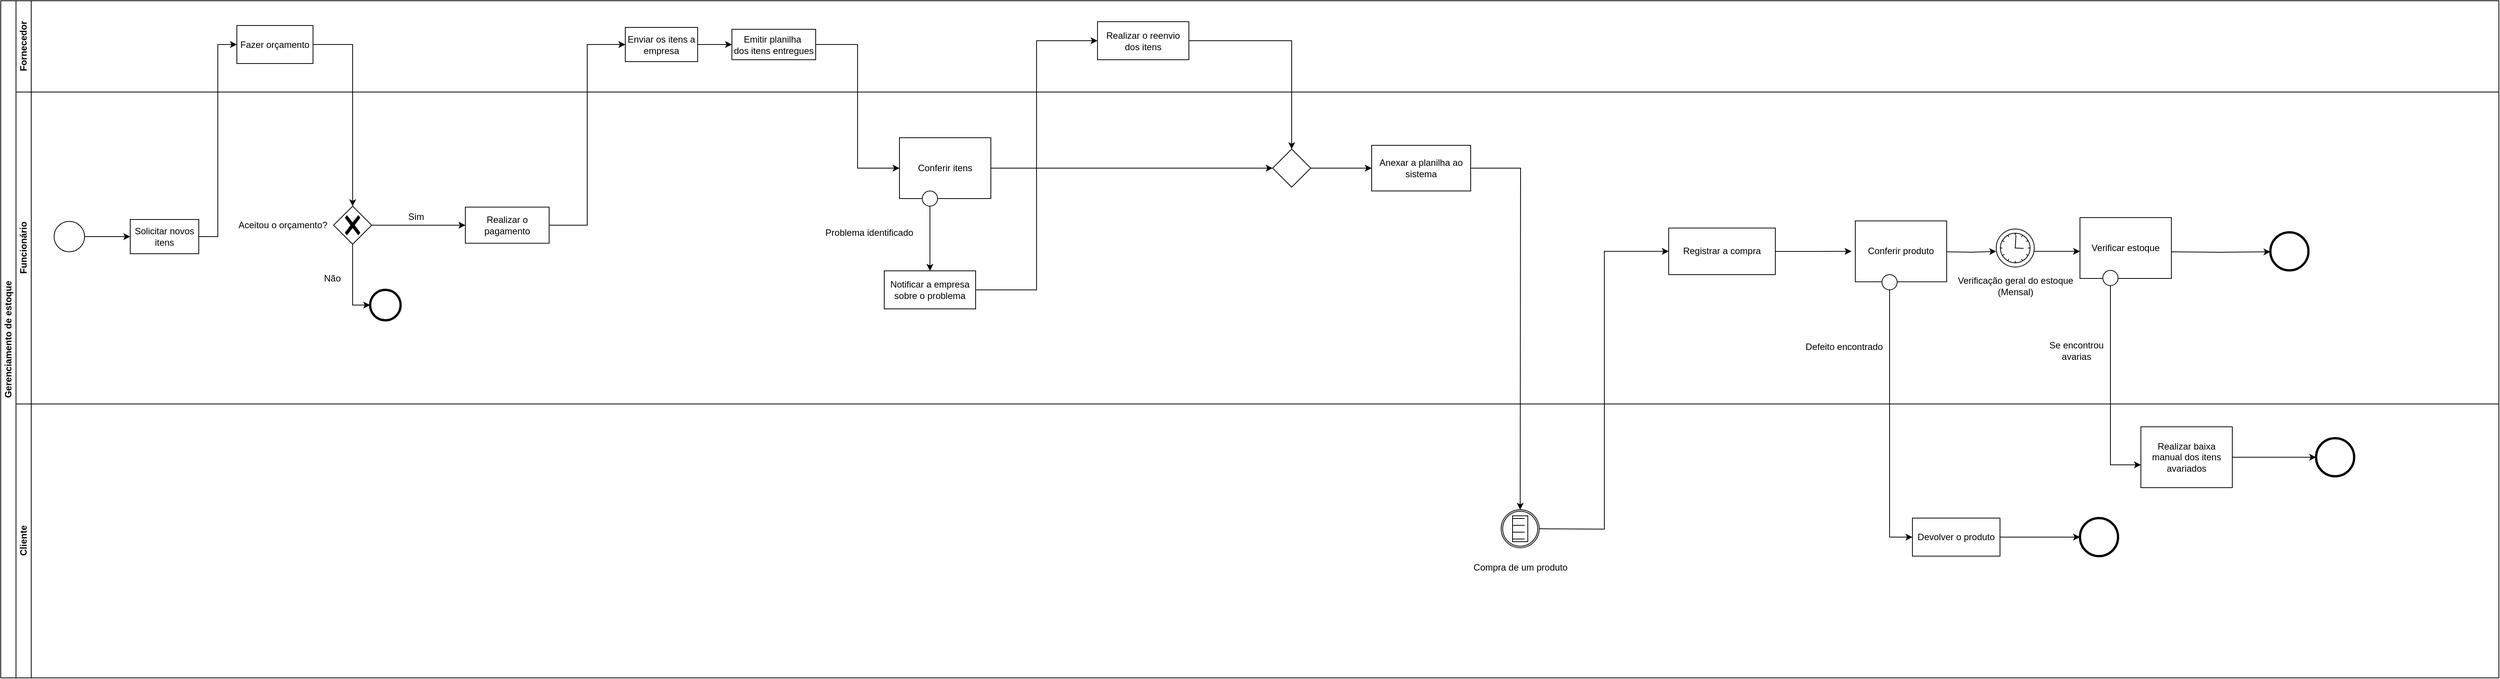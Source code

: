 <mxfile version="26.0.16">
  <diagram name="Página-1" id="FCwcGCLOJQf3Mx8vpKG1">
    <mxGraphModel dx="3160" dy="1740" grid="1" gridSize="10" guides="1" tooltips="1" connect="1" arrows="1" fold="1" page="1" pageScale="1" pageWidth="827" pageHeight="1169" math="0" shadow="0">
      <root>
        <mxCell id="0" />
        <mxCell id="1" parent="0" />
        <mxCell id="Kvqob32TptwqIM1SL_cT-1" value="Gerenciamento de estoque" style="swimlane;html=1;childLayout=stackLayout;resizeParent=1;resizeParentMax=0;horizontal=0;startSize=20;horizontalStack=0;whiteSpace=wrap;" parent="1" vertex="1">
          <mxGeometry x="340" y="450" width="3280" height="890" as="geometry" />
        </mxCell>
        <mxCell id="Kvqob32TptwqIM1SL_cT-2" value="Fornecedor" style="swimlane;html=1;startSize=20;horizontal=0;" parent="Kvqob32TptwqIM1SL_cT-1" vertex="1">
          <mxGeometry x="20" width="3260" height="120" as="geometry" />
        </mxCell>
        <mxCell id="Kvqob32TptwqIM1SL_cT-15" value="Enviar os itens a empresa" style="points=[[0.25,0,0],[0.5,0,0],[0.75,0,0],[1,0.25,0],[1,0.5,0],[1,0.75,0],[0.75,1,0],[0.5,1,0],[0.25,1,0],[0,0.75,0],[0,0.5,0],[0,0.25,0]];shape=mxgraph.bpmn.task2;whiteSpace=wrap;rectStyle=rounded;size=10;html=1;container=1;expand=0;collapsible=0;taskMarker=abstract;" parent="Kvqob32TptwqIM1SL_cT-2" vertex="1">
          <mxGeometry x="800" y="35" width="95" height="45" as="geometry" />
        </mxCell>
        <mxCell id="Kvqob32TptwqIM1SL_cT-18" value="Emitir planilha&amp;nbsp;&lt;div&gt;dos itens entregues&lt;/div&gt;" style="points=[[0.25,0,0],[0.5,0,0],[0.75,0,0],[1,0.25,0],[1,0.5,0],[1,0.75,0],[0.75,1,0],[0.5,1,0],[0.25,1,0],[0,0.75,0],[0,0.5,0],[0,0.25,0]];shape=mxgraph.bpmn.task2;whiteSpace=wrap;rectStyle=rounded;size=10;html=1;container=1;expand=0;collapsible=0;taskMarker=abstract;" parent="Kvqob32TptwqIM1SL_cT-2" vertex="1">
          <mxGeometry x="940" y="37.5" width="110" height="40" as="geometry" />
        </mxCell>
        <mxCell id="Kvqob32TptwqIM1SL_cT-19" style="edgeStyle=orthogonalEdgeStyle;rounded=0;orthogonalLoop=1;jettySize=auto;html=1;entryX=0;entryY=0.5;entryDx=0;entryDy=0;entryPerimeter=0;" parent="Kvqob32TptwqIM1SL_cT-2" source="Kvqob32TptwqIM1SL_cT-15" target="Kvqob32TptwqIM1SL_cT-18" edge="1">
          <mxGeometry relative="1" as="geometry" />
        </mxCell>
        <mxCell id="Kvqob32TptwqIM1SL_cT-24" value="Fazer orçamento" style="points=[[0.25,0,0],[0.5,0,0],[0.75,0,0],[1,0.25,0],[1,0.5,0],[1,0.75,0],[0.75,1,0],[0.5,1,0],[0.25,1,0],[0,0.75,0],[0,0.5,0],[0,0.25,0]];shape=mxgraph.bpmn.task2;whiteSpace=wrap;rectStyle=rounded;size=10;html=1;container=1;expand=0;collapsible=0;taskMarker=abstract;" parent="Kvqob32TptwqIM1SL_cT-2" vertex="1">
          <mxGeometry x="290" y="32.5" width="100" height="50" as="geometry" />
        </mxCell>
        <mxCell id="Kvqob32TptwqIM1SL_cT-69" value="Realizar o reenvio dos itens" style="points=[[0.25,0,0],[0.5,0,0],[0.75,0,0],[1,0.25,0],[1,0.5,0],[1,0.75,0],[0.75,1,0],[0.5,1,0],[0.25,1,0],[0,0.75,0],[0,0.5,0],[0,0.25,0]];shape=mxgraph.bpmn.task2;whiteSpace=wrap;rectStyle=rounded;size=10;html=1;container=1;expand=0;collapsible=0;taskMarker=abstract;" parent="Kvqob32TptwqIM1SL_cT-2" vertex="1">
          <mxGeometry x="1420" y="27.5" width="120" height="50" as="geometry" />
        </mxCell>
        <mxCell id="Kvqob32TptwqIM1SL_cT-3" value="Funcionário" style="swimlane;html=1;startSize=20;horizontal=0;" parent="Kvqob32TptwqIM1SL_cT-1" vertex="1">
          <mxGeometry x="20" y="120" width="3260" height="410" as="geometry" />
        </mxCell>
        <mxCell id="Kvqob32TptwqIM1SL_cT-11" value="" style="points=[[0.145,0.145,0],[0.5,0,0],[0.855,0.145,0],[1,0.5,0],[0.855,0.855,0],[0.5,1,0],[0.145,0.855,0],[0,0.5,0]];shape=mxgraph.bpmn.event;html=1;verticalLabelPosition=bottom;labelBackgroundColor=#ffffff;verticalAlign=top;align=center;perimeter=ellipsePerimeter;outlineConnect=0;aspect=fixed;outline=standard;symbol=general;" parent="Kvqob32TptwqIM1SL_cT-3" vertex="1">
          <mxGeometry x="50" y="170" width="40" height="40" as="geometry" />
        </mxCell>
        <mxCell id="Kvqob32TptwqIM1SL_cT-13" value="Solicitar novos itens" style="points=[[0.25,0,0],[0.5,0,0],[0.75,0,0],[1,0.25,0],[1,0.5,0],[1,0.75,0],[0.75,1,0],[0.5,1,0],[0.25,1,0],[0,0.75,0],[0,0.5,0],[0,0.25,0]];shape=mxgraph.bpmn.task2;whiteSpace=wrap;rectStyle=rounded;size=10;html=1;container=1;expand=0;collapsible=0;taskMarker=abstract;" parent="Kvqob32TptwqIM1SL_cT-3" vertex="1">
          <mxGeometry x="150" y="167.5" width="90" height="45" as="geometry" />
        </mxCell>
        <mxCell id="Kvqob32TptwqIM1SL_cT-14" style="edgeStyle=orthogonalEdgeStyle;rounded=0;orthogonalLoop=1;jettySize=auto;html=1;entryX=0;entryY=0.5;entryDx=0;entryDy=0;entryPerimeter=0;" parent="Kvqob32TptwqIM1SL_cT-3" source="Kvqob32TptwqIM1SL_cT-11" target="Kvqob32TptwqIM1SL_cT-13" edge="1">
          <mxGeometry relative="1" as="geometry" />
        </mxCell>
        <mxCell id="Kvqob32TptwqIM1SL_cT-43" style="edgeStyle=orthogonalEdgeStyle;rounded=0;orthogonalLoop=1;jettySize=auto;html=1;entryX=0;entryY=0.5;entryDx=0;entryDy=0;entryPerimeter=0;" parent="Kvqob32TptwqIM1SL_cT-3" source="Kvqob32TptwqIM1SL_cT-28" target="Kvqob32TptwqIM1SL_cT-33" edge="1">
          <mxGeometry relative="1" as="geometry">
            <mxPoint x="442" y="310" as="targetPoint" />
          </mxGeometry>
        </mxCell>
        <mxCell id="Kvqob32TptwqIM1SL_cT-28" value="" style="points=[[0.25,0.25,0],[0.5,0,0],[0.75,0.25,0],[1,0.5,0],[0.75,0.75,0],[0.5,1,0],[0.25,0.75,0],[0,0.5,0]];shape=mxgraph.bpmn.gateway2;html=1;verticalLabelPosition=bottom;labelBackgroundColor=#ffffff;verticalAlign=top;align=center;perimeter=rhombusPerimeter;outlineConnect=0;outline=none;symbol=none;gwType=exclusive;" parent="Kvqob32TptwqIM1SL_cT-3" vertex="1">
          <mxGeometry x="417" y="150" width="50" height="50" as="geometry" />
        </mxCell>
        <mxCell id="Kvqob32TptwqIM1SL_cT-32" value="Aceitou o orçamento?" style="text;html=1;align=center;verticalAlign=middle;resizable=0;points=[];autosize=1;strokeColor=none;fillColor=none;" parent="Kvqob32TptwqIM1SL_cT-3" vertex="1">
          <mxGeometry x="280" y="160" width="140" height="30" as="geometry" />
        </mxCell>
        <mxCell id="Kvqob32TptwqIM1SL_cT-33" value="" style="points=[[0.145,0.145,0],[0.5,0,0],[0.855,0.145,0],[1,0.5,0],[0.855,0.855,0],[0.5,1,0],[0.145,0.855,0],[0,0.5,0]];shape=mxgraph.bpmn.event;html=1;verticalLabelPosition=bottom;labelBackgroundColor=#ffffff;verticalAlign=top;align=center;perimeter=ellipsePerimeter;outlineConnect=0;aspect=fixed;outline=end;symbol=terminate2;" parent="Kvqob32TptwqIM1SL_cT-3" vertex="1">
          <mxGeometry x="465" y="260" width="40" height="40" as="geometry" />
        </mxCell>
        <mxCell id="Kvqob32TptwqIM1SL_cT-35" value="Não" style="text;html=1;align=center;verticalAlign=middle;resizable=0;points=[];autosize=1;strokeColor=none;fillColor=none;" parent="Kvqob32TptwqIM1SL_cT-3" vertex="1">
          <mxGeometry x="390" y="230" width="50" height="30" as="geometry" />
        </mxCell>
        <mxCell id="Kvqob32TptwqIM1SL_cT-37" value="Sim" style="text;html=1;align=center;verticalAlign=middle;resizable=0;points=[];autosize=1;strokeColor=none;fillColor=none;" parent="Kvqob32TptwqIM1SL_cT-3" vertex="1">
          <mxGeometry x="505" y="148.75" width="40" height="30" as="geometry" />
        </mxCell>
        <mxCell id="Kvqob32TptwqIM1SL_cT-45" value="" style="edgeStyle=orthogonalEdgeStyle;rounded=0;orthogonalLoop=1;jettySize=auto;html=1;" parent="Kvqob32TptwqIM1SL_cT-3" source="Kvqob32TptwqIM1SL_cT-28" target="Kvqob32TptwqIM1SL_cT-38" edge="1">
          <mxGeometry relative="1" as="geometry">
            <mxPoint x="1010" y="755" as="targetPoint" />
            <mxPoint x="827" y="745" as="sourcePoint" />
          </mxGeometry>
        </mxCell>
        <mxCell id="Kvqob32TptwqIM1SL_cT-38" value="Realizar o pagamento" style="points=[[0.25,0,0],[0.5,0,0],[0.75,0,0],[1,0.25,0],[1,0.5,0],[1,0.75,0],[0.75,1,0],[0.5,1,0],[0.25,1,0],[0,0.75,0],[0,0.5,0],[0,0.25,0]];shape=mxgraph.bpmn.task2;whiteSpace=wrap;rectStyle=rounded;size=10;html=1;container=1;expand=0;collapsible=0;taskMarker=abstract;" parent="Kvqob32TptwqIM1SL_cT-3" vertex="1">
          <mxGeometry x="590" y="151.25" width="110" height="47.5" as="geometry" />
        </mxCell>
        <mxCell id="Kvqob32TptwqIM1SL_cT-60" value="Problema identificado" style="text;html=1;align=center;verticalAlign=middle;resizable=0;points=[];autosize=1;strokeColor=none;fillColor=none;" parent="Kvqob32TptwqIM1SL_cT-3" vertex="1">
          <mxGeometry x="1050" y="170" width="140" height="30" as="geometry" />
        </mxCell>
        <mxCell id="Kvqob32TptwqIM1SL_cT-61" value="Notificar a empresa sobre o problema" style="points=[[0.25,0,0],[0.5,0,0],[0.75,0,0],[1,0.25,0],[1,0.5,0],[1,0.75,0],[0.75,1,0],[0.5,1,0],[0.25,1,0],[0,0.75,0],[0,0.5,0],[0,0.25,0]];shape=mxgraph.bpmn.task2;whiteSpace=wrap;rectStyle=rounded;size=10;html=1;container=1;expand=0;collapsible=0;taskMarker=abstract;" parent="Kvqob32TptwqIM1SL_cT-3" vertex="1">
          <mxGeometry x="1140" y="235" width="120" height="50" as="geometry" />
        </mxCell>
        <mxCell id="Kvqob32TptwqIM1SL_cT-76" value="Anexar a planilha ao sistema" style="points=[[0.25,0,0],[0.5,0,0],[0.75,0,0],[1,0.25,0],[1,0.5,0],[1,0.75,0],[0.75,1,0],[0.5,1,0],[0.25,1,0],[0,0.75,0],[0,0.5,0],[0,0.25,0]];shape=mxgraph.bpmn.task2;whiteSpace=wrap;rectStyle=rounded;size=10;html=1;container=1;expand=0;collapsible=0;taskMarker=abstract;" parent="Kvqob32TptwqIM1SL_cT-3" vertex="1">
          <mxGeometry x="1780" y="70" width="130" height="60" as="geometry" />
        </mxCell>
        <mxCell id="Kvqob32TptwqIM1SL_cT-84" value="Registrar a compra" style="points=[[0.25,0,0],[0.5,0,0],[0.75,0,0],[1,0.25,0],[1,0.5,0],[1,0.75,0],[0.75,1,0],[0.5,1,0],[0.25,1,0],[0,0.75,0],[0,0.5,0],[0,0.25,0]];shape=mxgraph.bpmn.task2;whiteSpace=wrap;rectStyle=rounded;size=10;html=1;container=1;expand=0;collapsible=0;taskMarker=abstract;" parent="Kvqob32TptwqIM1SL_cT-3" vertex="1">
          <mxGeometry x="2170" y="178.75" width="140" height="61.25" as="geometry" />
        </mxCell>
        <mxCell id="Kvqob32TptwqIM1SL_cT-87" style="edgeStyle=orthogonalEdgeStyle;rounded=0;orthogonalLoop=1;jettySize=auto;html=1;entryX=0;entryY=0.5;entryDx=0;entryDy=0;entryPerimeter=0;" parent="Kvqob32TptwqIM1SL_cT-3" source="Kvqob32TptwqIM1SL_cT-84" edge="1">
          <mxGeometry relative="1" as="geometry">
            <mxPoint x="2410" y="209.38" as="targetPoint" />
          </mxGeometry>
        </mxCell>
        <mxCell id="Kvqob32TptwqIM1SL_cT-91" value="Defeito encontrado" style="text;html=1;align=center;verticalAlign=middle;resizable=0;points=[];autosize=1;strokeColor=none;fillColor=none;" parent="Kvqob32TptwqIM1SL_cT-3" vertex="1">
          <mxGeometry x="2340" y="320" width="120" height="30" as="geometry" />
        </mxCell>
        <mxCell id="Kvqob32TptwqIM1SL_cT-102" style="edgeStyle=orthogonalEdgeStyle;rounded=0;orthogonalLoop=1;jettySize=auto;html=1;entryX=0;entryY=0.5;entryDx=0;entryDy=0;entryPerimeter=0;" parent="Kvqob32TptwqIM1SL_cT-3" edge="1">
          <mxGeometry relative="1" as="geometry">
            <mxPoint x="2650.0" y="209.4" as="sourcePoint" />
            <mxPoint x="2710.0" y="209.38" as="targetPoint" />
          </mxGeometry>
        </mxCell>
        <mxCell id="Kvqob32TptwqIM1SL_cT-113" style="edgeStyle=orthogonalEdgeStyle;rounded=0;orthogonalLoop=1;jettySize=auto;html=1;entryX=0;entryY=0.5;entryDx=0;entryDy=0;entryPerimeter=0;" parent="Kvqob32TptwqIM1SL_cT-3" edge="1">
          <mxGeometry relative="1" as="geometry">
            <mxPoint x="2600" y="209.37" as="targetPoint" />
            <mxPoint x="2535.0" y="210" as="sourcePoint" />
          </mxGeometry>
        </mxCell>
        <mxCell id="Kvqob32TptwqIM1SL_cT-200" style="edgeStyle=orthogonalEdgeStyle;rounded=0;orthogonalLoop=1;jettySize=auto;html=1;" parent="Kvqob32TptwqIM1SL_cT-3" edge="1">
          <mxGeometry relative="1" as="geometry">
            <mxPoint x="2960.0" y="210" as="targetPoint" />
            <mxPoint x="2830.0" y="210.053" as="sourcePoint" />
          </mxGeometry>
        </mxCell>
        <mxCell id="Kvqob32TptwqIM1SL_cT-105" value="Se encontrou&lt;div&gt;avarias&lt;/div&gt;" style="text;html=1;align=center;verticalAlign=middle;resizable=0;points=[];autosize=1;strokeColor=none;fillColor=none;" parent="Kvqob32TptwqIM1SL_cT-3" vertex="1">
          <mxGeometry x="2660" y="320" width="90" height="40" as="geometry" />
        </mxCell>
        <mxCell id="Kvqob32TptwqIM1SL_cT-167" value="Verificação geral do estoque&lt;div&gt;(Mensal)&lt;/div&gt;" style="text;html=1;align=center;verticalAlign=middle;resizable=0;points=[];autosize=1;strokeColor=none;fillColor=none;" parent="Kvqob32TptwqIM1SL_cT-3" vertex="1">
          <mxGeometry x="2540" y="235" width="170" height="40" as="geometry" />
        </mxCell>
        <mxCell id="Kvqob32TptwqIM1SL_cT-184" value="Conferir itens" style="points=[[0.25,0,0],[0.5,0,0],[0.75,0,0],[1,0.25,0],[1,0.5,0],[1,0.75,0],[0.75,1,0],[0.5,1,0],[0.25,1,0],[0,0.75,0],[0,0.5,0],[0,0.25,0]];shape=mxgraph.bpmn.task2;whiteSpace=wrap;rectStyle=rounded;size=10;html=1;container=1;expand=0;collapsible=0;taskMarker=abstract;" parent="Kvqob32TptwqIM1SL_cT-3" vertex="1">
          <mxGeometry x="1160" y="60" width="120" height="80" as="geometry" />
        </mxCell>
        <mxCell id="Kvqob32TptwqIM1SL_cT-185" value="" style="points=[[0.145,0.145,0],[0.5,0,0],[0.855,0.145,0],[1,0.5,0],[0.855,0.855,0],[0.5,1,0],[0.145,0.855,0],[0,0.5,0]];shape=mxgraph.bpmn.event;html=1;verticalLabelPosition=bottom;labelBackgroundColor=#ffffff;verticalAlign=top;align=center;perimeter=ellipsePerimeter;outlineConnect=0;aspect=fixed;outline=standard;symbol=general;" parent="Kvqob32TptwqIM1SL_cT-184" vertex="1">
          <mxGeometry x="30" y="70" width="20" height="20" as="geometry" />
        </mxCell>
        <mxCell id="Kvqob32TptwqIM1SL_cT-187" value="" style="points=[[0.25,0.25,0],[0.5,0,0],[0.75,0.25,0],[1,0.5,0],[0.75,0.75,0],[0.5,1,0],[0.25,0.75,0],[0,0.5,0]];shape=mxgraph.bpmn.gateway2;html=1;verticalLabelPosition=bottom;labelBackgroundColor=#ffffff;verticalAlign=top;align=center;perimeter=rhombusPerimeter;outlineConnect=0;outline=none;symbol=none;" parent="Kvqob32TptwqIM1SL_cT-3" vertex="1">
          <mxGeometry x="1650" y="75" width="50" height="50" as="geometry" />
        </mxCell>
        <mxCell id="Kvqob32TptwqIM1SL_cT-190" style="edgeStyle=orthogonalEdgeStyle;rounded=0;orthogonalLoop=1;jettySize=auto;html=1;entryX=0;entryY=0.5;entryDx=0;entryDy=0;entryPerimeter=0;" parent="Kvqob32TptwqIM1SL_cT-3" source="Kvqob32TptwqIM1SL_cT-184" target="Kvqob32TptwqIM1SL_cT-187" edge="1">
          <mxGeometry relative="1" as="geometry" />
        </mxCell>
        <mxCell id="Kvqob32TptwqIM1SL_cT-191" style="edgeStyle=orthogonalEdgeStyle;rounded=0;orthogonalLoop=1;jettySize=auto;html=1;entryX=0;entryY=0.5;entryDx=0;entryDy=0;entryPerimeter=0;" parent="Kvqob32TptwqIM1SL_cT-3" source="Kvqob32TptwqIM1SL_cT-187" target="Kvqob32TptwqIM1SL_cT-76" edge="1">
          <mxGeometry relative="1" as="geometry" />
        </mxCell>
        <mxCell id="Kvqob32TptwqIM1SL_cT-196" value="" style="points=[[0.145,0.145,0],[0.5,0,0],[0.855,0.145,0],[1,0.5,0],[0.855,0.855,0],[0.5,1,0],[0.145,0.855,0],[0,0.5,0]];shape=mxgraph.bpmn.event;html=1;verticalLabelPosition=bottom;labelBackgroundColor=#ffffff;verticalAlign=top;align=center;perimeter=ellipsePerimeter;outlineConnect=0;aspect=fixed;outline=standard;symbol=timer;" parent="Kvqob32TptwqIM1SL_cT-3" vertex="1">
          <mxGeometry x="2600" y="180" width="50" height="50" as="geometry" />
        </mxCell>
        <mxCell id="Kvqob32TptwqIM1SL_cT-203" value="" style="points=[[0.145,0.145,0],[0.5,0,0],[0.855,0.145,0],[1,0.5,0],[0.855,0.855,0],[0.5,1,0],[0.145,0.855,0],[0,0.5,0]];shape=mxgraph.bpmn.event;html=1;verticalLabelPosition=bottom;labelBackgroundColor=#ffffff;verticalAlign=top;align=center;perimeter=ellipsePerimeter;outlineConnect=0;aspect=fixed;outline=end;symbol=terminate2;" parent="Kvqob32TptwqIM1SL_cT-3" vertex="1">
          <mxGeometry x="2960" y="184.38" width="50" height="50" as="geometry" />
        </mxCell>
        <mxCell id="n_YMp-TxBXc8Uk40so_w-61" value="Conferir produto" style="points=[[0.25,0,0],[0.5,0,0],[0.75,0,0],[1,0.25,0],[1,0.5,0],[1,0.75,0],[0.75,1,0],[0.5,1,0],[0.25,1,0],[0,0.75,0],[0,0.5,0],[0,0.25,0]];shape=mxgraph.bpmn.task2;whiteSpace=wrap;rectStyle=rounded;size=10;html=1;container=1;expand=0;collapsible=0;taskMarker=abstract;" vertex="1" parent="Kvqob32TptwqIM1SL_cT-3">
          <mxGeometry x="2415" y="169.38" width="120" height="80" as="geometry" />
        </mxCell>
        <mxCell id="n_YMp-TxBXc8Uk40so_w-62" value="" style="ellipse;whiteSpace=wrap;html=1;aspect=fixed;" vertex="1" parent="n_YMp-TxBXc8Uk40so_w-61">
          <mxGeometry x="35" y="70.62" width="20" height="20" as="geometry" />
        </mxCell>
        <mxCell id="n_YMp-TxBXc8Uk40so_w-66" style="edgeStyle=orthogonalEdgeStyle;rounded=0;orthogonalLoop=1;jettySize=auto;html=1;entryX=0.5;entryY=0;entryDx=0;entryDy=0;entryPerimeter=0;" edge="1" parent="Kvqob32TptwqIM1SL_cT-3" source="Kvqob32TptwqIM1SL_cT-185" target="Kvqob32TptwqIM1SL_cT-61">
          <mxGeometry relative="1" as="geometry" />
        </mxCell>
        <mxCell id="n_YMp-TxBXc8Uk40so_w-67" value="Verificar estoque" style="points=[[0.25,0,0],[0.5,0,0],[0.75,0,0],[1,0.25,0],[1,0.5,0],[1,0.75,0],[0.75,1,0],[0.5,1,0],[0.25,1,0],[0,0.75,0],[0,0.5,0],[0,0.25,0]];shape=mxgraph.bpmn.task2;whiteSpace=wrap;rectStyle=rounded;size=10;html=1;container=1;expand=0;collapsible=0;taskMarker=abstract;" vertex="1" parent="Kvqob32TptwqIM1SL_cT-3">
          <mxGeometry x="2710" y="165" width="120" height="80" as="geometry" />
        </mxCell>
        <mxCell id="n_YMp-TxBXc8Uk40so_w-68" value="" style="ellipse;whiteSpace=wrap;html=1;aspect=fixed;" vertex="1" parent="n_YMp-TxBXc8Uk40so_w-67">
          <mxGeometry x="30" y="69.38" width="20" height="20" as="geometry" />
        </mxCell>
        <mxCell id="Kvqob32TptwqIM1SL_cT-26" style="edgeStyle=orthogonalEdgeStyle;rounded=0;orthogonalLoop=1;jettySize=auto;html=1;entryX=0;entryY=0.5;entryDx=0;entryDy=0;entryPerimeter=0;" parent="Kvqob32TptwqIM1SL_cT-1" source="Kvqob32TptwqIM1SL_cT-13" target="Kvqob32TptwqIM1SL_cT-24" edge="1">
          <mxGeometry relative="1" as="geometry" />
        </mxCell>
        <mxCell id="Kvqob32TptwqIM1SL_cT-29" style="edgeStyle=orthogonalEdgeStyle;rounded=0;orthogonalLoop=1;jettySize=auto;html=1;entryX=0.5;entryY=0;entryDx=0;entryDy=0;entryPerimeter=0;" parent="Kvqob32TptwqIM1SL_cT-1" source="Kvqob32TptwqIM1SL_cT-24" target="Kvqob32TptwqIM1SL_cT-28" edge="1">
          <mxGeometry relative="1" as="geometry" />
        </mxCell>
        <mxCell id="Kvqob32TptwqIM1SL_cT-39" style="edgeStyle=orthogonalEdgeStyle;rounded=0;orthogonalLoop=1;jettySize=auto;html=1;entryX=0;entryY=0.5;entryDx=0;entryDy=0;entryPerimeter=0;" parent="Kvqob32TptwqIM1SL_cT-1" source="Kvqob32TptwqIM1SL_cT-38" target="Kvqob32TptwqIM1SL_cT-15" edge="1">
          <mxGeometry relative="1" as="geometry" />
        </mxCell>
        <mxCell id="Kvqob32TptwqIM1SL_cT-72" style="edgeStyle=orthogonalEdgeStyle;rounded=0;orthogonalLoop=1;jettySize=auto;html=1;entryX=0;entryY=0.5;entryDx=0;entryDy=0;entryPerimeter=0;" parent="Kvqob32TptwqIM1SL_cT-1" source="Kvqob32TptwqIM1SL_cT-61" target="Kvqob32TptwqIM1SL_cT-69" edge="1">
          <mxGeometry relative="1" as="geometry" />
        </mxCell>
        <mxCell id="Kvqob32TptwqIM1SL_cT-82" style="edgeStyle=orthogonalEdgeStyle;rounded=0;orthogonalLoop=1;jettySize=auto;html=1;entryX=0.5;entryY=0;entryDx=0;entryDy=0;entryPerimeter=0;" parent="Kvqob32TptwqIM1SL_cT-1" source="Kvqob32TptwqIM1SL_cT-76" edge="1">
          <mxGeometry relative="1" as="geometry">
            <mxPoint x="1995" y="669" as="targetPoint" />
          </mxGeometry>
        </mxCell>
        <mxCell id="Kvqob32TptwqIM1SL_cT-85" style="edgeStyle=orthogonalEdgeStyle;rounded=0;orthogonalLoop=1;jettySize=auto;html=1;entryX=0;entryY=0.5;entryDx=0;entryDy=0;entryPerimeter=0;" parent="Kvqob32TptwqIM1SL_cT-1" target="Kvqob32TptwqIM1SL_cT-84" edge="1">
          <mxGeometry relative="1" as="geometry">
            <mxPoint x="2020" y="694" as="sourcePoint" />
          </mxGeometry>
        </mxCell>
        <mxCell id="Kvqob32TptwqIM1SL_cT-4" value="Cliente" style="swimlane;html=1;startSize=20;horizontal=0;" parent="Kvqob32TptwqIM1SL_cT-1" vertex="1">
          <mxGeometry x="20" y="530" width="3260" height="360" as="geometry" />
        </mxCell>
        <mxCell id="Kvqob32TptwqIM1SL_cT-81" value="Compra de um produto" style="text;html=1;align=center;verticalAlign=middle;resizable=0;points=[];autosize=1;strokeColor=none;fillColor=none;" parent="Kvqob32TptwqIM1SL_cT-4" vertex="1">
          <mxGeometry x="1900" y="200" width="150" height="30" as="geometry" />
        </mxCell>
        <mxCell id="Kvqob32TptwqIM1SL_cT-94" value="Devolver o produto" style="points=[[0.25,0,0],[0.5,0,0],[0.75,0,0],[1,0.25,0],[1,0.5,0],[1,0.75,0],[0.75,1,0],[0.5,1,0],[0.25,1,0],[0,0.75,0],[0,0.5,0],[0,0.25,0]];shape=mxgraph.bpmn.task2;whiteSpace=wrap;rectStyle=rounded;size=10;html=1;container=1;expand=0;collapsible=0;taskMarker=abstract;" parent="Kvqob32TptwqIM1SL_cT-4" vertex="1">
          <mxGeometry x="2490" y="150" width="115" height="50" as="geometry" />
        </mxCell>
        <mxCell id="Kvqob32TptwqIM1SL_cT-169" value="Realizar baixa manual dos itens avariados" style="points=[[0.25,0,0],[0.5,0,0],[0.75,0,0],[1,0.25,0],[1,0.5,0],[1,0.75,0],[0.75,1,0],[0.5,1,0],[0.25,1,0],[0,0.75,0],[0,0.5,0],[0,0.25,0]];shape=mxgraph.bpmn.task2;whiteSpace=wrap;rectStyle=rounded;size=10;html=1;container=1;expand=0;collapsible=0;taskMarker=abstract;" parent="Kvqob32TptwqIM1SL_cT-4" vertex="1">
          <mxGeometry x="2790" y="30" width="120" height="80" as="geometry" />
        </mxCell>
        <mxCell id="Kvqob32TptwqIM1SL_cT-192" value="" style="points=[[0.145,0.145,0],[0.5,0,0],[0.855,0.145,0],[1,0.5,0],[0.855,0.855,0],[0.5,1,0],[0.145,0.855,0],[0,0.5,0]];shape=mxgraph.bpmn.event;html=1;verticalLabelPosition=bottom;labelBackgroundColor=#ffffff;verticalAlign=top;align=center;perimeter=ellipsePerimeter;outlineConnect=0;aspect=fixed;outline=boundInt;symbol=conditional;" parent="Kvqob32TptwqIM1SL_cT-4" vertex="1">
          <mxGeometry x="1950" y="139" width="50" height="50" as="geometry" />
        </mxCell>
        <mxCell id="Kvqob32TptwqIM1SL_cT-195" value="" style="points=[[0.145,0.145,0],[0.5,0,0],[0.855,0.145,0],[1,0.5,0],[0.855,0.855,0],[0.5,1,0],[0.145,0.855,0],[0,0.5,0]];shape=mxgraph.bpmn.event;html=1;verticalLabelPosition=bottom;labelBackgroundColor=#ffffff;verticalAlign=top;align=center;perimeter=ellipsePerimeter;outlineConnect=0;aspect=fixed;outline=end;symbol=terminate2;" parent="Kvqob32TptwqIM1SL_cT-4" vertex="1">
          <mxGeometry x="2710" y="150" width="50" height="50" as="geometry" />
        </mxCell>
        <mxCell id="Kvqob32TptwqIM1SL_cT-194" style="edgeStyle=orthogonalEdgeStyle;rounded=0;orthogonalLoop=1;jettySize=auto;html=1;" parent="Kvqob32TptwqIM1SL_cT-4" source="Kvqob32TptwqIM1SL_cT-94" target="Kvqob32TptwqIM1SL_cT-195" edge="1">
          <mxGeometry relative="1" as="geometry">
            <mxPoint x="2710" y="180" as="targetPoint" />
          </mxGeometry>
        </mxCell>
        <mxCell id="Kvqob32TptwqIM1SL_cT-202" value="" style="points=[[0.145,0.145,0],[0.5,0,0],[0.855,0.145,0],[1,0.5,0],[0.855,0.855,0],[0.5,1,0],[0.145,0.855,0],[0,0.5,0]];shape=mxgraph.bpmn.event;html=1;verticalLabelPosition=bottom;labelBackgroundColor=#ffffff;verticalAlign=top;align=center;perimeter=ellipsePerimeter;outlineConnect=0;aspect=fixed;outline=end;symbol=terminate2;" parent="Kvqob32TptwqIM1SL_cT-4" vertex="1">
          <mxGeometry x="3020.0" y="45" width="50" height="50" as="geometry" />
        </mxCell>
        <mxCell id="Kvqob32TptwqIM1SL_cT-201" style="edgeStyle=orthogonalEdgeStyle;rounded=0;orthogonalLoop=1;jettySize=auto;html=1;" parent="Kvqob32TptwqIM1SL_cT-4" source="Kvqob32TptwqIM1SL_cT-169" target="Kvqob32TptwqIM1SL_cT-202" edge="1">
          <mxGeometry relative="1" as="geometry">
            <mxPoint x="3010.0" y="70" as="targetPoint" />
          </mxGeometry>
        </mxCell>
        <mxCell id="Kvqob32TptwqIM1SL_cT-186" style="edgeStyle=orthogonalEdgeStyle;rounded=0;orthogonalLoop=1;jettySize=auto;html=1;entryX=0;entryY=0.5;entryDx=0;entryDy=0;entryPerimeter=0;" parent="Kvqob32TptwqIM1SL_cT-1" source="Kvqob32TptwqIM1SL_cT-18" target="Kvqob32TptwqIM1SL_cT-184" edge="1">
          <mxGeometry relative="1" as="geometry" />
        </mxCell>
        <mxCell id="Kvqob32TptwqIM1SL_cT-189" style="edgeStyle=orthogonalEdgeStyle;rounded=0;orthogonalLoop=1;jettySize=auto;html=1;entryX=0.5;entryY=0;entryDx=0;entryDy=0;entryPerimeter=0;" parent="Kvqob32TptwqIM1SL_cT-1" source="Kvqob32TptwqIM1SL_cT-69" target="Kvqob32TptwqIM1SL_cT-187" edge="1">
          <mxGeometry relative="1" as="geometry" />
        </mxCell>
        <mxCell id="n_YMp-TxBXc8Uk40so_w-65" style="edgeStyle=orthogonalEdgeStyle;rounded=0;orthogonalLoop=1;jettySize=auto;html=1;entryX=0;entryY=0.5;entryDx=0;entryDy=0;entryPerimeter=0;" edge="1" parent="Kvqob32TptwqIM1SL_cT-1" source="n_YMp-TxBXc8Uk40so_w-62" target="Kvqob32TptwqIM1SL_cT-94">
          <mxGeometry relative="1" as="geometry">
            <Array as="points">
              <mxPoint x="2480" y="620" />
              <mxPoint x="2480" y="620" />
            </Array>
          </mxGeometry>
        </mxCell>
        <mxCell id="n_YMp-TxBXc8Uk40so_w-71" style="edgeStyle=orthogonalEdgeStyle;rounded=0;orthogonalLoop=1;jettySize=auto;html=1;entryX=0;entryY=0.625;entryDx=0;entryDy=0;entryPerimeter=0;" edge="1" parent="Kvqob32TptwqIM1SL_cT-1" source="n_YMp-TxBXc8Uk40so_w-68" target="Kvqob32TptwqIM1SL_cT-169">
          <mxGeometry relative="1" as="geometry">
            <Array as="points">
              <mxPoint x="2770" y="610" />
            </Array>
          </mxGeometry>
        </mxCell>
      </root>
    </mxGraphModel>
  </diagram>
</mxfile>

